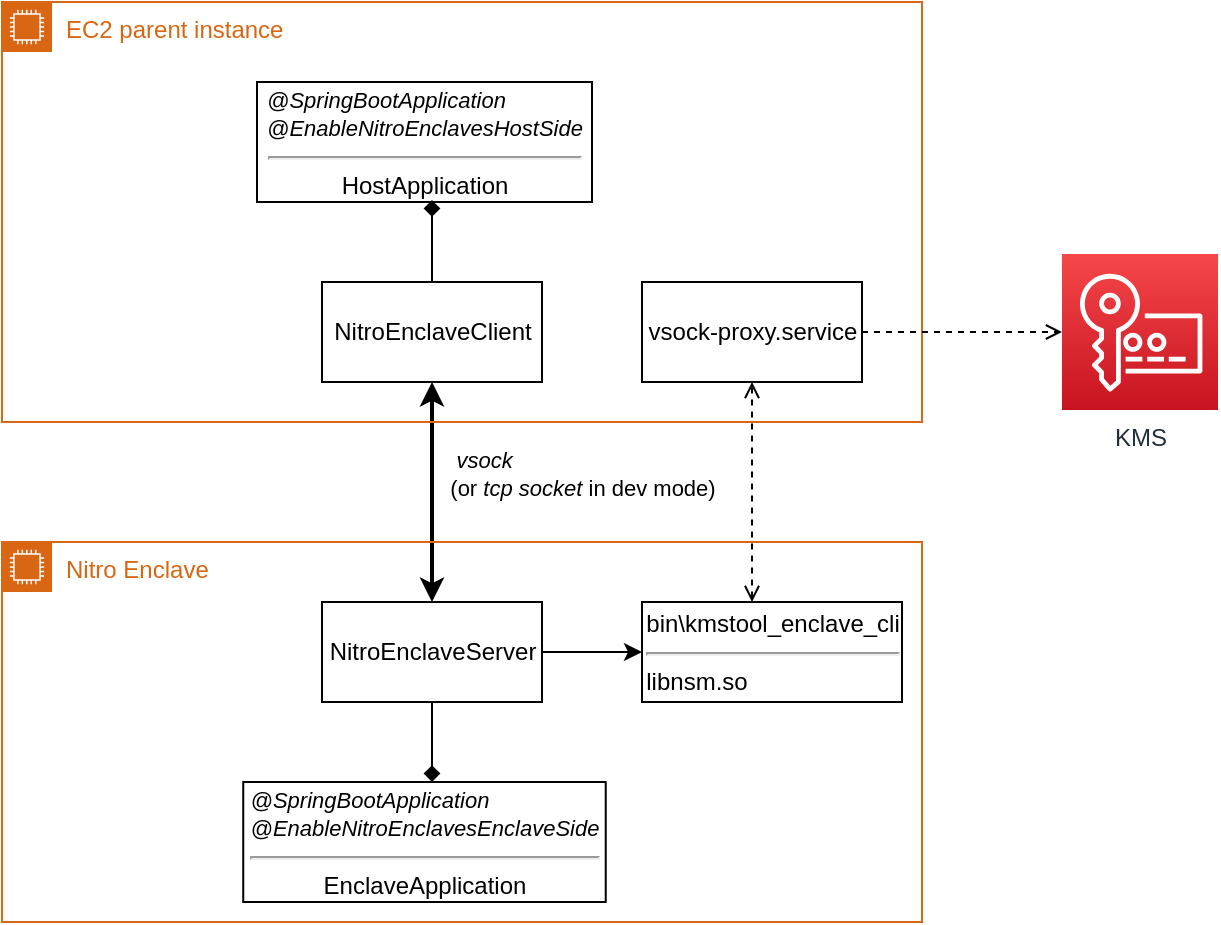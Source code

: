 <mxfile version="15.3.2" type="device"><diagram id="kvqrMB_7NDOfYee__jNO" name="Page-1"><mxGraphModel dx="839" dy="1669" grid="1" gridSize="10" guides="1" tooltips="1" connect="1" arrows="1" fold="1" page="1" pageScale="1" pageWidth="827" pageHeight="1169" math="0" shadow="0"><root><mxCell id="0"/><mxCell id="1" parent="0"/><mxCell id="8XRCPtvlX-_9NKbZvsDc-8" value="&lt;div style=&quot;text-align: left&quot;&gt;&amp;nbsp;&lt;i&gt;vsock&lt;/i&gt;&lt;/div&gt;(or &lt;i&gt;tcp&amp;nbsp;socket&lt;/i&gt; in dev mode)" style="edgeStyle=orthogonalEdgeStyle;rounded=0;orthogonalLoop=1;jettySize=auto;html=1;startArrow=classic;startFill=1;strokeWidth=2;exitX=0.5;exitY=1;exitDx=0;exitDy=0;entryX=0.5;entryY=0;entryDx=0;entryDy=0;" edge="1" parent="1" source="8XRCPtvlX-_9NKbZvsDc-26" target="8XRCPtvlX-_9NKbZvsDc-28"><mxGeometry x="-0.167" y="75" relative="1" as="geometry"><Array as="points"/><mxPoint as="offset"/></mxGeometry></mxCell><mxCell id="8XRCPtvlX-_9NKbZvsDc-1" value="EC2 parent instance" style="points=[[0,0],[0.25,0],[0.5,0],[0.75,0],[1,0],[1,0.25],[1,0.5],[1,0.75],[1,1],[0.75,1],[0.5,1],[0.25,1],[0,1],[0,0.75],[0,0.5],[0,0.25]];outlineConnect=0;gradientColor=none;html=1;whiteSpace=wrap;fontSize=12;fontStyle=0;shape=mxgraph.aws4.group;grIcon=mxgraph.aws4.group_ec2_instance_contents;strokeColor=#D86613;fillColor=none;verticalAlign=top;align=left;spacingLeft=30;fontColor=#D86613;dashed=0;" vertex="1" parent="1"><mxGeometry x="120" y="-40" width="460" height="210" as="geometry"/></mxCell><mxCell id="8XRCPtvlX-_9NKbZvsDc-2" value="Nitro Enclave" style="points=[[0,0],[0.25,0],[0.5,0],[0.75,0],[1,0],[1,0.25],[1,0.5],[1,0.75],[1,1],[0.75,1],[0.5,1],[0.25,1],[0,1],[0,0.75],[0,0.5],[0,0.25]];outlineConnect=0;gradientColor=none;html=1;whiteSpace=wrap;fontSize=12;fontStyle=0;shape=mxgraph.aws4.group;grIcon=mxgraph.aws4.group_ec2_instance_contents;strokeColor=#D86613;fillColor=none;verticalAlign=top;align=left;spacingLeft=30;fontColor=#D86613;dashed=0;" vertex="1" parent="1"><mxGeometry x="120" y="230" width="460" height="190" as="geometry"/></mxCell><mxCell id="8XRCPtvlX-_9NKbZvsDc-24" value="&lt;div style=&quot;text-align: left&quot;&gt;&lt;i&gt;&lt;span style=&quot;font-size: 11px&quot;&gt;@SpringBootApplication&lt;/span&gt;&lt;/i&gt;&lt;/div&gt;&lt;i&gt;&lt;span style=&quot;font-size: 11px&quot;&gt;@EnableNitroEnclavesHostSide&lt;br&gt;&lt;/span&gt;&lt;/i&gt;&lt;hr&gt;HostApplication" style="html=1;" vertex="1" parent="1"><mxGeometry x="247.5" width="167.5" height="60" as="geometry"/></mxCell><mxCell id="8XRCPtvlX-_9NKbZvsDc-32" style="edgeStyle=orthogonalEdgeStyle;rounded=0;orthogonalLoop=1;jettySize=auto;html=1;startArrow=none;startFill=0;endArrow=diamond;endFill=1;strokeWidth=1;" edge="1" parent="1" source="8XRCPtvlX-_9NKbZvsDc-26"><mxGeometry relative="1" as="geometry"><mxPoint x="335" y="59" as="targetPoint"/><Array as="points"><mxPoint x="335" y="59"/></Array></mxGeometry></mxCell><mxCell id="8XRCPtvlX-_9NKbZvsDc-26" value="NitroEnclaveClient" style="html=1;" vertex="1" parent="1"><mxGeometry x="280" y="100" width="110" height="50" as="geometry"/></mxCell><mxCell id="8XRCPtvlX-_9NKbZvsDc-31" style="edgeStyle=orthogonalEdgeStyle;rounded=0;orthogonalLoop=1;jettySize=auto;html=1;startArrow=none;startFill=0;endArrow=diamond;endFill=1;strokeWidth=1;" edge="1" parent="1" source="8XRCPtvlX-_9NKbZvsDc-28" target="8XRCPtvlX-_9NKbZvsDc-27"><mxGeometry relative="1" as="geometry"><Array as="points"><mxPoint x="335" y="350"/><mxPoint x="335" y="350"/></Array></mxGeometry></mxCell><mxCell id="8XRCPtvlX-_9NKbZvsDc-27" value="&lt;div style=&quot;text-align: left&quot;&gt;&lt;i&gt;&lt;span style=&quot;font-size: 11px&quot;&gt;@SpringBootApplication&lt;/span&gt;&lt;/i&gt;&lt;/div&gt;&lt;i&gt;&lt;font&gt;&lt;span style=&quot;font-size: 11px&quot;&gt;@EnableNitroEnclavesEnclaveSide&lt;/span&gt;&lt;br&gt;&lt;/font&gt;&lt;/i&gt;&lt;hr&gt;EnclaveApplication" style="html=1;" vertex="1" parent="1"><mxGeometry x="240.62" y="350" width="181.25" height="60" as="geometry"/></mxCell><mxCell id="8XRCPtvlX-_9NKbZvsDc-40" style="edgeStyle=orthogonalEdgeStyle;rounded=0;orthogonalLoop=1;jettySize=auto;html=1;startArrow=none;startFill=0;endArrow=classic;endFill=1;strokeWidth=1;" edge="1" parent="1" source="8XRCPtvlX-_9NKbZvsDc-28" target="8XRCPtvlX-_9NKbZvsDc-35"><mxGeometry relative="1" as="geometry"/></mxCell><mxCell id="8XRCPtvlX-_9NKbZvsDc-28" value="NitroEnclaveServer" style="html=1;" vertex="1" parent="1"><mxGeometry x="280" y="260" width="110" height="50" as="geometry"/></mxCell><mxCell id="8XRCPtvlX-_9NKbZvsDc-33" value="KMS" style="sketch=0;points=[[0,0,0],[0.25,0,0],[0.5,0,0],[0.75,0,0],[1,0,0],[0,1,0],[0.25,1,0],[0.5,1,0],[0.75,1,0],[1,1,0],[0,0.25,0],[0,0.5,0],[0,0.75,0],[1,0.25,0],[1,0.5,0],[1,0.75,0]];outlineConnect=0;fontColor=#232F3E;gradientColor=#F54749;gradientDirection=north;fillColor=#C7131F;strokeColor=#ffffff;dashed=0;verticalLabelPosition=bottom;verticalAlign=top;align=center;html=1;fontSize=12;fontStyle=0;aspect=fixed;shape=mxgraph.aws4.resourceIcon;resIcon=mxgraph.aws4.key_management_service;" vertex="1" parent="1"><mxGeometry x="650" y="86" width="78" height="78" as="geometry"/></mxCell><mxCell id="8XRCPtvlX-_9NKbZvsDc-37" value="" style="edgeStyle=orthogonalEdgeStyle;rounded=0;orthogonalLoop=1;jettySize=auto;html=1;entryX=0.5;entryY=1;entryDx=0;entryDy=0;startArrow=open;startFill=0;endArrow=open;endFill=0;strokeWidth=1;dashed=1;" edge="1" parent="1" source="8XRCPtvlX-_9NKbZvsDc-35" target="8XRCPtvlX-_9NKbZvsDc-36"><mxGeometry x="-0.5" relative="1" as="geometry"><Array as="points"><mxPoint x="495" y="240"/><mxPoint x="495" y="240"/></Array><mxPoint as="offset"/></mxGeometry></mxCell><mxCell id="8XRCPtvlX-_9NKbZvsDc-35" value="bin\kmstool_enclave_cli&lt;br&gt;&lt;hr&gt;&lt;div style=&quot;text-align: left&quot;&gt;&lt;span&gt;libnsm.so&lt;/span&gt;&lt;/div&gt;" style="html=1;" vertex="1" parent="1"><mxGeometry x="440" y="260" width="130" height="50" as="geometry"/></mxCell><mxCell id="8XRCPtvlX-_9NKbZvsDc-38" style="edgeStyle=orthogonalEdgeStyle;rounded=0;orthogonalLoop=1;jettySize=auto;html=1;dashed=1;startArrow=none;startFill=0;endArrow=open;endFill=0;strokeWidth=1;" edge="1" parent="1" source="8XRCPtvlX-_9NKbZvsDc-36" target="8XRCPtvlX-_9NKbZvsDc-33"><mxGeometry relative="1" as="geometry"/></mxCell><mxCell id="8XRCPtvlX-_9NKbZvsDc-36" value="vsock-proxy.service" style="html=1;" vertex="1" parent="1"><mxGeometry x="440" y="100" width="110" height="50" as="geometry"/></mxCell></root></mxGraphModel></diagram></mxfile>